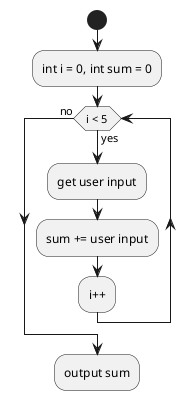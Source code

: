 @startuml
start
:int i = 0, int sum = 0;
while (i < 5) is (yes)
  :get user input;
  :sum += user input;
  :i++;
endwhile (no)
:output sum;
@enduml